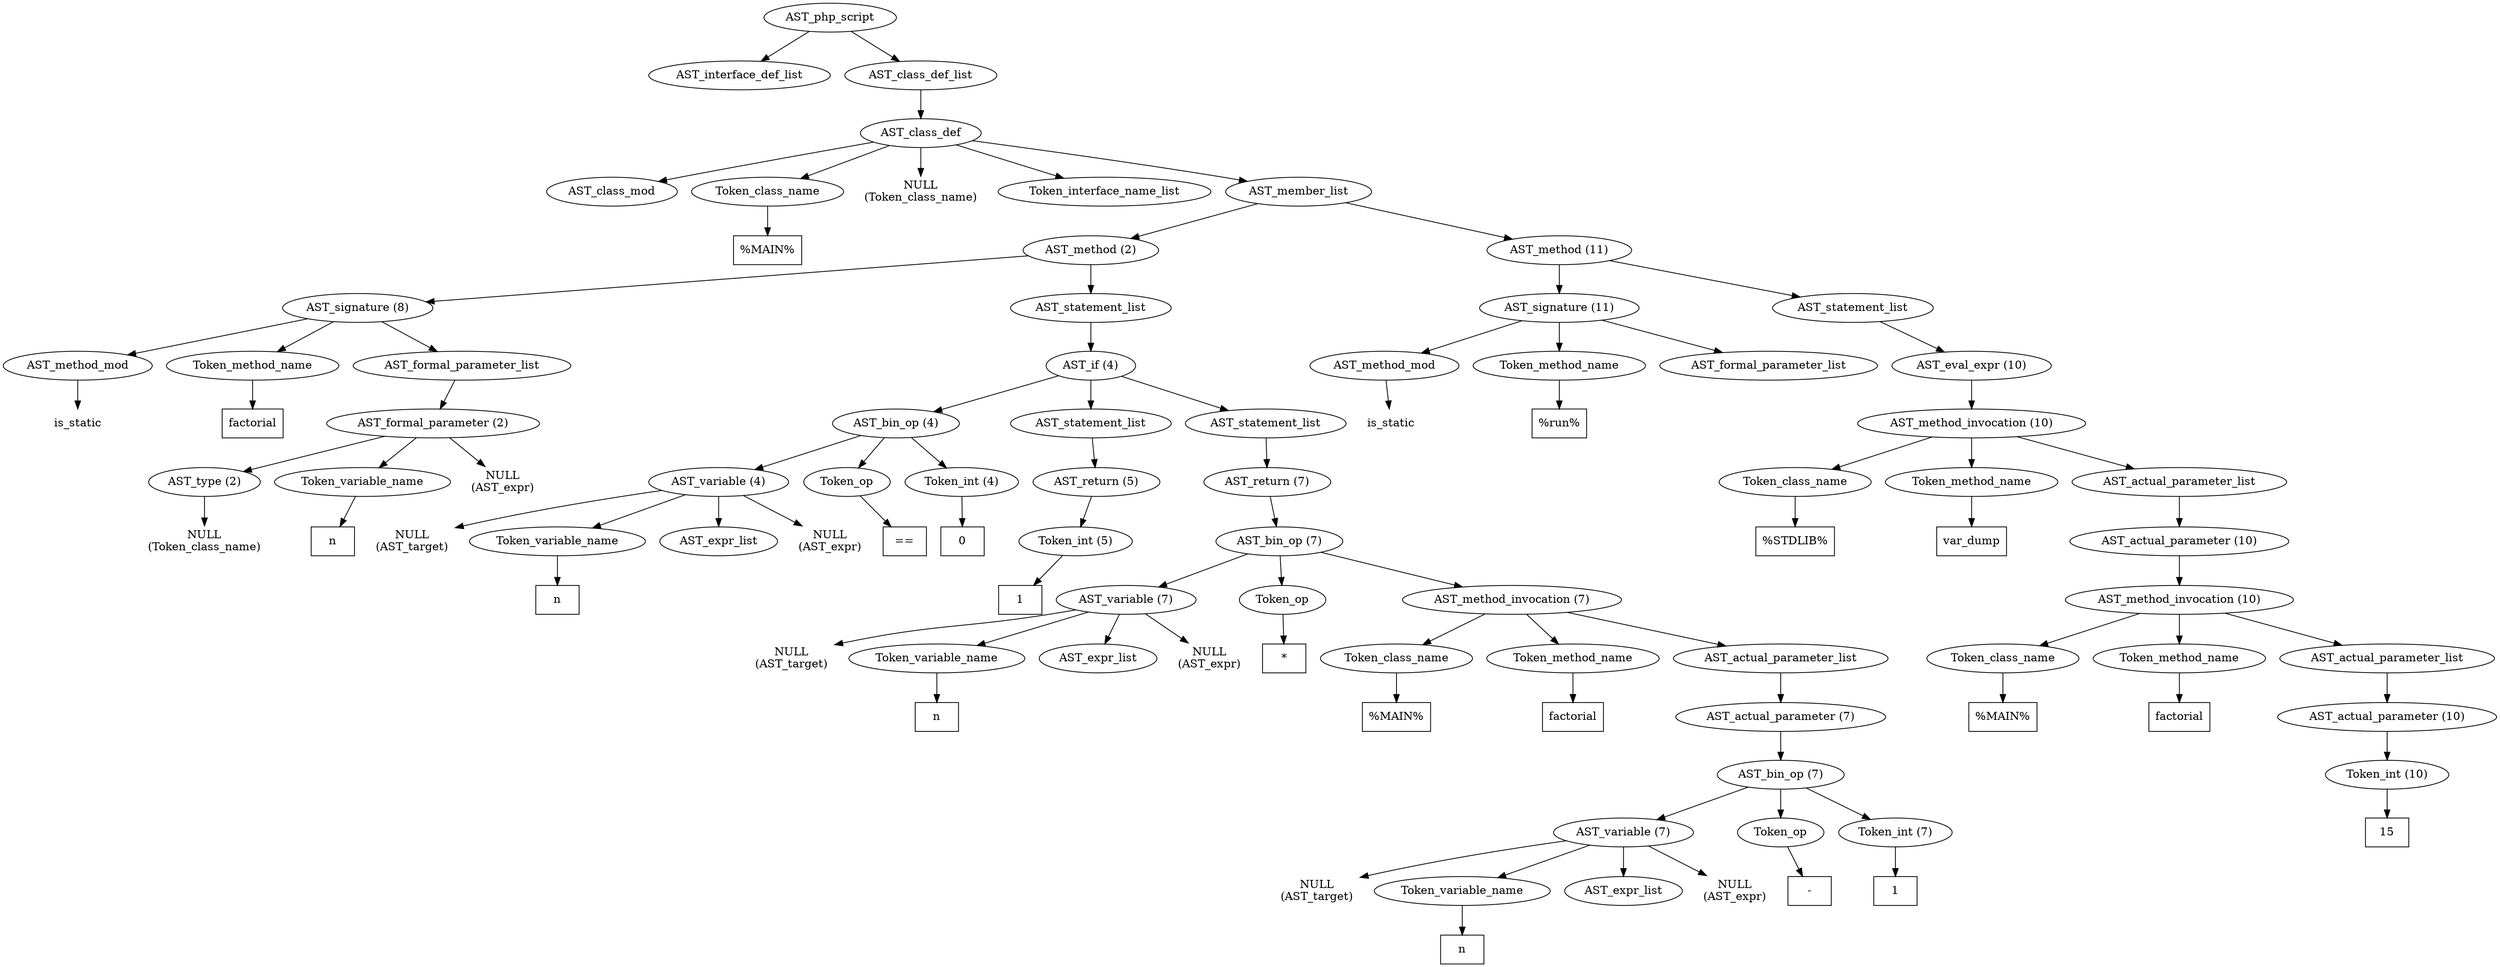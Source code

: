 /*
 * AST in dot format generated by phc -- the PHP compiler
 */

digraph AST {
node_0 [label="AST_php_script"];
node_1 [label="AST_interface_def_list"];
node_2 [label="AST_class_def_list"];
node_3 [label="AST_class_def"];
node_4 [label="AST_class_mod"];
node_5 [label="Token_class_name"];
node_6 [label="%MAIN%", shape=box]
node_5 -> node_6;
node_7 [label="NULL\n(Token_class_name)", shape=plaintext]
node_8 [label="Token_interface_name_list"];
node_9 [label="AST_member_list"];
node_10 [label="AST_method (2)"];
node_11 [label="AST_signature (8)"];
node_12 [label="AST_method_mod"];
node_13 [label="is_static", shape=plaintext]
node_12 -> node_13;
node_14 [label="Token_method_name"];
node_15 [label="factorial", shape=box]
node_14 -> node_15;
node_16 [label="AST_formal_parameter_list"];
node_17 [label="AST_formal_parameter (2)"];
node_18 [label="AST_type (2)"];
node_19 [label="NULL\n(Token_class_name)", shape=plaintext]
node_18 -> node_19;
node_20 [label="Token_variable_name"];
node_21 [label="n", shape=box]
node_20 -> node_21;
node_22 [label="NULL\n(AST_expr)", shape=plaintext]
node_17 -> node_22;
node_17 -> node_20;
node_17 -> node_18;
node_16 -> node_17;
node_11 -> node_16;
node_11 -> node_14;
node_11 -> node_12;
node_23 [label="AST_statement_list"];
node_24 [label="AST_if (4)"];
node_25 [label="AST_bin_op (4)"];
node_26 [label="AST_variable (4)"];
node_27 [label="NULL\n(AST_target)", shape=plaintext]
node_28 [label="Token_variable_name"];
node_29 [label="n", shape=box]
node_28 -> node_29;
node_30 [label="AST_expr_list"];
node_31 [label="NULL\n(AST_expr)", shape=plaintext]
node_26 -> node_31;
node_26 -> node_30;
node_26 -> node_28;
node_26 -> node_27;
node_32 [label="Token_op"];
node_33 [label="==", shape=box]
node_32 -> node_33;
node_34 [label="Token_int (4)"];
node_35 [label="0", shape=box]
node_34 -> node_35;
node_25 -> node_34;
node_25 -> node_32;
node_25 -> node_26;
node_36 [label="AST_statement_list"];
node_37 [label="AST_return (5)"];
node_38 [label="Token_int (5)"];
node_39 [label="1", shape=box]
node_38 -> node_39;
node_37 -> node_38;
node_36 -> node_37;
node_40 [label="AST_statement_list"];
node_41 [label="AST_return (7)"];
node_42 [label="AST_bin_op (7)"];
node_43 [label="AST_variable (7)"];
node_44 [label="NULL\n(AST_target)", shape=plaintext]
node_45 [label="Token_variable_name"];
node_46 [label="n", shape=box]
node_45 -> node_46;
node_47 [label="AST_expr_list"];
node_48 [label="NULL\n(AST_expr)", shape=plaintext]
node_43 -> node_48;
node_43 -> node_47;
node_43 -> node_45;
node_43 -> node_44;
node_49 [label="Token_op"];
node_50 [label="*", shape=box]
node_49 -> node_50;
node_51 [label="AST_method_invocation (7)"];
node_52 [label="Token_class_name"];
node_53 [label="%MAIN%", shape=box]
node_52 -> node_53;
node_54 [label="Token_method_name"];
node_55 [label="factorial", shape=box]
node_54 -> node_55;
node_56 [label="AST_actual_parameter_list"];
node_57 [label="AST_actual_parameter (7)"];
node_58 [label="AST_bin_op (7)"];
node_59 [label="AST_variable (7)"];
node_60 [label="NULL\n(AST_target)", shape=plaintext]
node_61 [label="Token_variable_name"];
node_62 [label="n", shape=box]
node_61 -> node_62;
node_63 [label="AST_expr_list"];
node_64 [label="NULL\n(AST_expr)", shape=plaintext]
node_59 -> node_64;
node_59 -> node_63;
node_59 -> node_61;
node_59 -> node_60;
node_65 [label="Token_op"];
node_66 [label="-", shape=box]
node_65 -> node_66;
node_67 [label="Token_int (7)"];
node_68 [label="1", shape=box]
node_67 -> node_68;
node_58 -> node_67;
node_58 -> node_65;
node_58 -> node_59;
node_57 -> node_58;
node_56 -> node_57;
node_51 -> node_56;
node_51 -> node_54;
node_51 -> node_52;
node_42 -> node_51;
node_42 -> node_49;
node_42 -> node_43;
node_41 -> node_42;
node_40 -> node_41;
node_24 -> node_40;
node_24 -> node_36;
node_24 -> node_25;
node_23 -> node_24;
node_10 -> node_23;
node_10 -> node_11;
node_69 [label="AST_method (11)"];
node_70 [label="AST_signature (11)"];
node_71 [label="AST_method_mod"];
node_72 [label="is_static", shape=plaintext]
node_71 -> node_72;
node_73 [label="Token_method_name"];
node_74 [label="%run%", shape=box]
node_73 -> node_74;
node_75 [label="AST_formal_parameter_list"];
node_70 -> node_75;
node_70 -> node_73;
node_70 -> node_71;
node_76 [label="AST_statement_list"];
node_77 [label="AST_eval_expr (10)"];
node_78 [label="AST_method_invocation (10)"];
node_79 [label="Token_class_name"];
node_80 [label="%STDLIB%", shape=box]
node_79 -> node_80;
node_81 [label="Token_method_name"];
node_82 [label="var_dump", shape=box]
node_81 -> node_82;
node_83 [label="AST_actual_parameter_list"];
node_84 [label="AST_actual_parameter (10)"];
node_85 [label="AST_method_invocation (10)"];
node_86 [label="Token_class_name"];
node_87 [label="%MAIN%", shape=box]
node_86 -> node_87;
node_88 [label="Token_method_name"];
node_89 [label="factorial", shape=box]
node_88 -> node_89;
node_90 [label="AST_actual_parameter_list"];
node_91 [label="AST_actual_parameter (10)"];
node_92 [label="Token_int (10)"];
node_93 [label="15", shape=box]
node_92 -> node_93;
node_91 -> node_92;
node_90 -> node_91;
node_85 -> node_90;
node_85 -> node_88;
node_85 -> node_86;
node_84 -> node_85;
node_83 -> node_84;
node_78 -> node_83;
node_78 -> node_81;
node_78 -> node_79;
node_77 -> node_78;
node_76 -> node_77;
node_69 -> node_76;
node_69 -> node_70;
node_9 -> node_69;
node_9 -> node_10;
node_3 -> node_9;
node_3 -> node_8;
node_3 -> node_7;
node_3 -> node_5;
node_3 -> node_4;
node_2 -> node_3;
node_0 -> node_2;
node_0 -> node_1;
}
